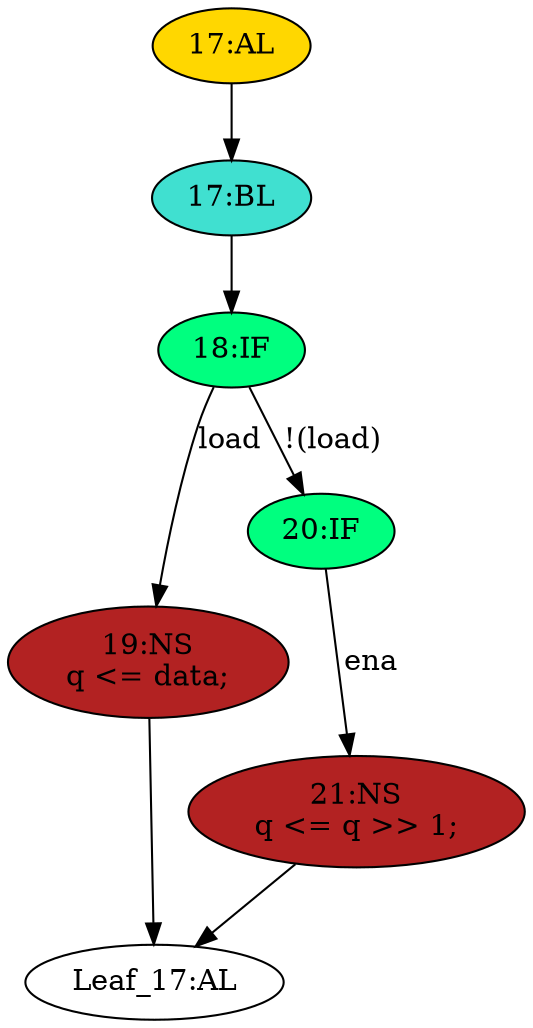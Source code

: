 strict digraph "" {
	node [label="\N"];
	"17:AL"	[ast="<pyverilog.vparser.ast.Always object at 0x7ff93cf4c110>",
		clk_sens=True,
		fillcolor=gold,
		label="17:AL",
		sens="['clk']",
		statements="[]",
		style=filled,
		typ=Always,
		use_var="['load', 'ena', 'data', 'q']"];
	"17:BL"	[ast="<pyverilog.vparser.ast.Block object at 0x7ff93cf4c2d0>",
		fillcolor=turquoise,
		label="17:BL",
		statements="[]",
		style=filled,
		typ=Block];
	"17:AL" -> "17:BL"	[cond="[]",
		lineno=None];
	"19:NS"	[ast="<pyverilog.vparser.ast.NonblockingSubstitution object at 0x7ff93cf4c650>",
		fillcolor=firebrick,
		label="19:NS
q <= data;",
		statements="[<pyverilog.vparser.ast.NonblockingSubstitution object at 0x7ff93cf4c650>]",
		style=filled,
		typ=NonblockingSubstitution];
	"Leaf_17:AL"	[def_var="['q']",
		label="Leaf_17:AL"];
	"19:NS" -> "Leaf_17:AL"	[cond="[]",
		lineno=None];
	"18:IF"	[ast="<pyverilog.vparser.ast.IfStatement object at 0x7ff93cf4c310>",
		fillcolor=springgreen,
		label="18:IF",
		statements="[]",
		style=filled,
		typ=IfStatement];
	"17:BL" -> "18:IF"	[cond="[]",
		lineno=None];
	"18:IF" -> "19:NS"	[cond="['load']",
		label=load,
		lineno=18];
	"20:IF"	[ast="<pyverilog.vparser.ast.IfStatement object at 0x7ff93cf4c390>",
		fillcolor=springgreen,
		label="20:IF",
		statements="[]",
		style=filled,
		typ=IfStatement];
	"18:IF" -> "20:IF"	[cond="['load']",
		label="!(load)",
		lineno=18];
	"21:NS"	[ast="<pyverilog.vparser.ast.NonblockingSubstitution object at 0x7ff93cf4c410>",
		fillcolor=firebrick,
		label="21:NS
q <= q >> 1;",
		statements="[<pyverilog.vparser.ast.NonblockingSubstitution object at 0x7ff93cf4c410>]",
		style=filled,
		typ=NonblockingSubstitution];
	"20:IF" -> "21:NS"	[cond="['ena']",
		label=ena,
		lineno=20];
	"21:NS" -> "Leaf_17:AL"	[cond="[]",
		lineno=None];
}
